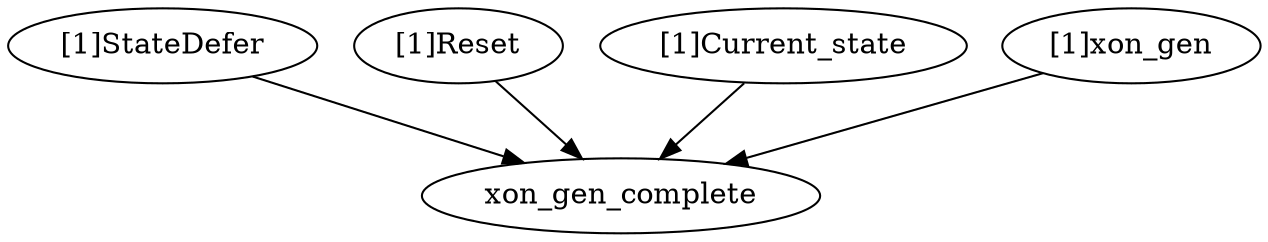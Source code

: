 strict digraph "" {
	"[1]StateDefer"	 [complexity=3,
		importance=0.0303545693034,
		rank=0.0101181897678];
	xon_gen_complete	 [complexity=0,
		importance=0.0109616566869,
		rank=0.0];
	"[1]StateDefer" -> xon_gen_complete;
	"[1]Reset"	 [complexity=1,
		importance=0.0413162259904,
		rank=0.0413162259904];
	"[1]Reset" -> xon_gen_complete;
	"[1]Current_state"	 [complexity=3,
		importance=0.0382110096486,
		rank=0.0127370032162];
	"[1]Current_state" -> xon_gen_complete;
	"[1]xon_gen"	 [complexity=3,
		importance=0.0303545693034,
		rank=0.0101181897678];
	"[1]xon_gen" -> xon_gen_complete;
}
